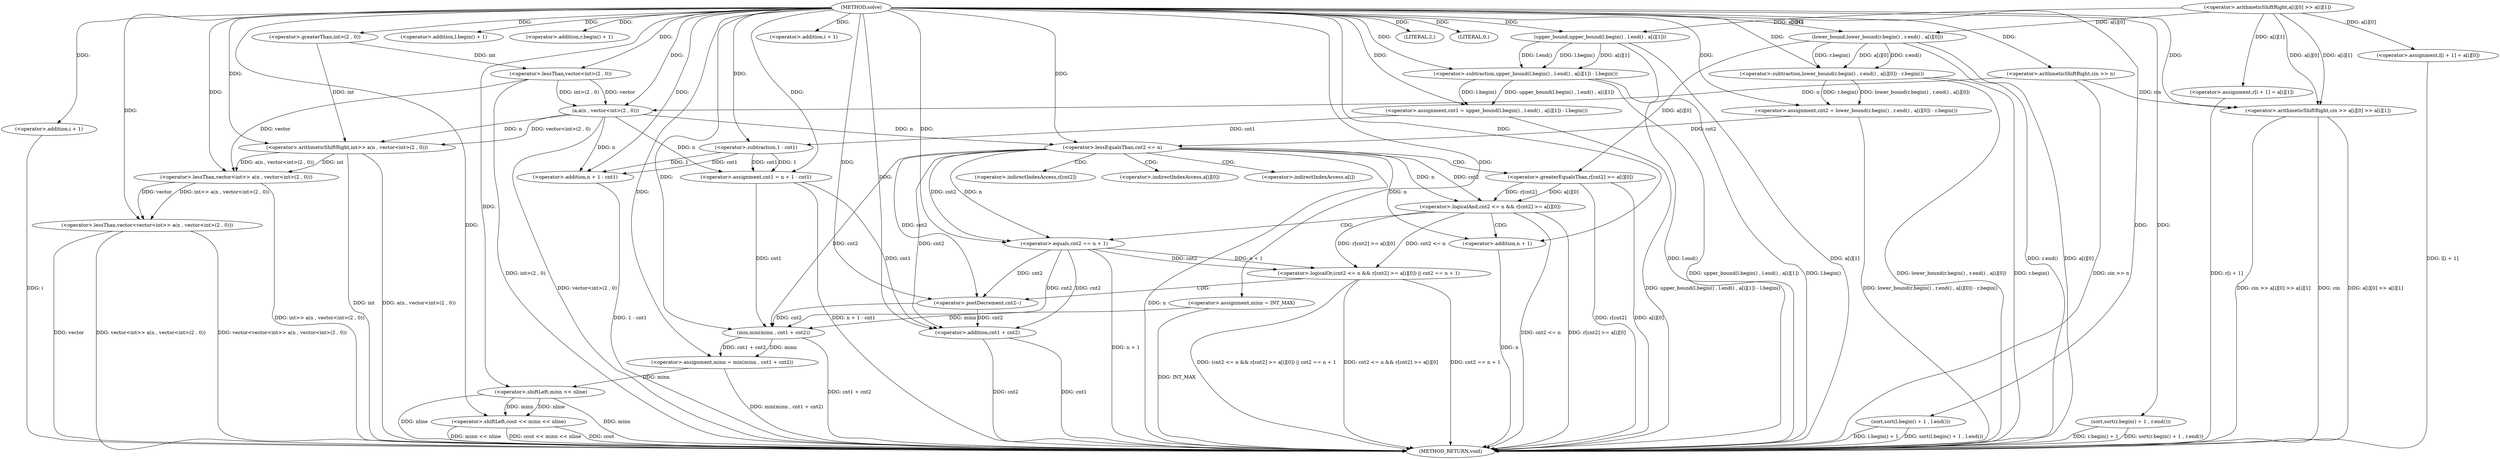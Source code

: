 digraph "solve" {  
"1000317" [label = "(METHOD,solve)" ]
"1000458" [label = "(METHOD_RETURN,void)" ]
"1000320" [label = "(<operator>.arithmeticShiftRight,cin >> n)" ]
"1000325" [label = "(<operator>.lessThan,vector<vector<int>> a(n , vector<int>(2 , 0)))" ]
"1000376" [label = "(sort,sort(l.begin() + 1 , l.end()))" ]
"1000381" [label = "(sort,sort(r.begin() + 1 , r.end()))" ]
"1000387" [label = "(<operator>.assignment,minn = INT_MAX)" ]
"1000453" [label = "(<operator>.shiftLeft,cout << minn << nline)" ]
"1000341" [label = "(<operator>.arithmeticShiftRight,cin >> a[i][0] >> a[i][1])" ]
"1000354" [label = "(<operator>.assignment,l[i + 1] = a[i][0])" ]
"1000365" [label = "(<operator>.assignment,r[i + 1] = a[i][1])" ]
"1000392" [label = "(<operator>.assignment,cnt1 = upper_bound(l.begin() , l.end() , a[i][1]) - l.begin())" ]
"1000404" [label = "(<operator>.assignment,cnt1 = n + 1 - cnt1)" ]
"1000412" [label = "(<operator>.assignment,cnt2 = lower_bound(r.begin() , r.end() , a[i][0]) - r.begin())" ]
"1000446" [label = "(<operator>.assignment,minn = min(minn , cnt1 + cnt2))" ]
"1000327" [label = "(<operator>.lessThan,vector<int>> a(n , vector<int>(2 , 0)))" ]
"1000377" [label = "(<operator>.addition,l.begin() + 1)" ]
"1000382" [label = "(<operator>.addition,r.begin() + 1)" ]
"1000425" [label = "(<operator>.logicalOr,(cnt2 <= n && r[cnt2] >= a[i][0]) || cnt2 == n + 1)" ]
"1000444" [label = "(<operator>.postDecrement,cnt2--)" ]
"1000455" [label = "(<operator>.shiftLeft,minn << nline)" ]
"1000329" [label = "(<operator>.arithmeticShiftRight,int>> a(n , vector<int>(2 , 0)))" ]
"1000343" [label = "(<operator>.arithmeticShiftRight,a[i][0] >> a[i][1])" ]
"1000394" [label = "(<operator>.subtraction,upper_bound(l.begin() , l.end() , a[i][1]) - l.begin())" ]
"1000406" [label = "(<operator>.addition,n + 1 - cnt1)" ]
"1000414" [label = "(<operator>.subtraction,lower_bound(r.begin() , r.end() , a[i][0]) - r.begin())" ]
"1000448" [label = "(min,min(minn , cnt1 + cnt2))" ]
"1000331" [label = "(a,a(n , vector<int>(2 , 0)))" ]
"1000357" [label = "(<operator>.addition,i + 1)" ]
"1000368" [label = "(<operator>.addition,i + 1)" ]
"1000395" [label = "(upper_bound,upper_bound(l.begin() , l.end() , a[i][1]))" ]
"1000408" [label = "(<operator>.subtraction,1 - cnt1)" ]
"1000415" [label = "(lower_bound,lower_bound(r.begin() , r.end() , a[i][0]))" ]
"1000426" [label = "(<operator>.logicalAnd,cnt2 <= n && r[cnt2] >= a[i][0])" ]
"1000439" [label = "(<operator>.equals,cnt2 == n + 1)" ]
"1000450" [label = "(<operator>.addition,cnt1 + cnt2)" ]
"1000333" [label = "(<operator>.lessThan,vector<int>(2 , 0))" ]
"1000427" [label = "(<operator>.lessEqualsThan,cnt2 <= n)" ]
"1000430" [label = "(<operator>.greaterEqualsThan,r[cnt2] >= a[i][0])" ]
"1000441" [label = "(<operator>.addition,n + 1)" ]
"1000335" [label = "(<operator>.greaterThan,int>(2 , 0))" ]
"1000338" [label = "(LITERAL,2,)" ]
"1000339" [label = "(LITERAL,0,)" ]
"1000431" [label = "(<operator>.indirectIndexAccess,r[cnt2])" ]
"1000434" [label = "(<operator>.indirectIndexAccess,a[i][0])" ]
"1000435" [label = "(<operator>.indirectIndexAccess,a[i])" ]
  "1000320" -> "1000458"  [ label = "DDG: cin >> n"] 
  "1000325" -> "1000458"  [ label = "DDG: vector"] 
  "1000329" -> "1000458"  [ label = "DDG: int"] 
  "1000333" -> "1000458"  [ label = "DDG: int>(2 , 0)"] 
  "1000331" -> "1000458"  [ label = "DDG: vector<int>(2 , 0)"] 
  "1000329" -> "1000458"  [ label = "DDG: a(n , vector<int>(2 , 0))"] 
  "1000327" -> "1000458"  [ label = "DDG: int>> a(n , vector<int>(2 , 0))"] 
  "1000325" -> "1000458"  [ label = "DDG: vector<int>> a(n , vector<int>(2 , 0))"] 
  "1000325" -> "1000458"  [ label = "DDG: vector<vector<int>> a(n , vector<int>(2 , 0))"] 
  "1000341" -> "1000458"  [ label = "DDG: cin"] 
  "1000341" -> "1000458"  [ label = "DDG: a[i][0] >> a[i][1]"] 
  "1000341" -> "1000458"  [ label = "DDG: cin >> a[i][0] >> a[i][1]"] 
  "1000354" -> "1000458"  [ label = "DDG: l[i + 1]"] 
  "1000368" -> "1000458"  [ label = "DDG: i"] 
  "1000365" -> "1000458"  [ label = "DDG: r[i + 1]"] 
  "1000376" -> "1000458"  [ label = "DDG: l.begin() + 1"] 
  "1000376" -> "1000458"  [ label = "DDG: sort(l.begin() + 1 , l.end())"] 
  "1000381" -> "1000458"  [ label = "DDG: r.begin() + 1"] 
  "1000381" -> "1000458"  [ label = "DDG: sort(r.begin() + 1 , r.end())"] 
  "1000395" -> "1000458"  [ label = "DDG: l.end()"] 
  "1000395" -> "1000458"  [ label = "DDG: a[i][1]"] 
  "1000394" -> "1000458"  [ label = "DDG: upper_bound(l.begin() , l.end() , a[i][1])"] 
  "1000394" -> "1000458"  [ label = "DDG: l.begin()"] 
  "1000392" -> "1000458"  [ label = "DDG: upper_bound(l.begin() , l.end() , a[i][1]) - l.begin()"] 
  "1000406" -> "1000458"  [ label = "DDG: 1 - cnt1"] 
  "1000404" -> "1000458"  [ label = "DDG: n + 1 - cnt1"] 
  "1000415" -> "1000458"  [ label = "DDG: r.end()"] 
  "1000415" -> "1000458"  [ label = "DDG: a[i][0]"] 
  "1000414" -> "1000458"  [ label = "DDG: lower_bound(r.begin() , r.end() , a[i][0])"] 
  "1000414" -> "1000458"  [ label = "DDG: r.begin()"] 
  "1000412" -> "1000458"  [ label = "DDG: lower_bound(r.begin() , r.end() , a[i][0]) - r.begin()"] 
  "1000427" -> "1000458"  [ label = "DDG: n"] 
  "1000426" -> "1000458"  [ label = "DDG: cnt2 <= n"] 
  "1000430" -> "1000458"  [ label = "DDG: r[cnt2]"] 
  "1000430" -> "1000458"  [ label = "DDG: a[i][0]"] 
  "1000426" -> "1000458"  [ label = "DDG: r[cnt2] >= a[i][0]"] 
  "1000425" -> "1000458"  [ label = "DDG: cnt2 <= n && r[cnt2] >= a[i][0]"] 
  "1000441" -> "1000458"  [ label = "DDG: n"] 
  "1000439" -> "1000458"  [ label = "DDG: n + 1"] 
  "1000425" -> "1000458"  [ label = "DDG: cnt2 == n + 1"] 
  "1000425" -> "1000458"  [ label = "DDG: (cnt2 <= n && r[cnt2] >= a[i][0]) || cnt2 == n + 1"] 
  "1000450" -> "1000458"  [ label = "DDG: cnt1"] 
  "1000450" -> "1000458"  [ label = "DDG: cnt2"] 
  "1000448" -> "1000458"  [ label = "DDG: cnt1 + cnt2"] 
  "1000446" -> "1000458"  [ label = "DDG: min(minn , cnt1 + cnt2)"] 
  "1000455" -> "1000458"  [ label = "DDG: minn"] 
  "1000453" -> "1000458"  [ label = "DDG: minn << nline"] 
  "1000453" -> "1000458"  [ label = "DDG: cout << minn << nline"] 
  "1000455" -> "1000458"  [ label = "DDG: nline"] 
  "1000387" -> "1000458"  [ label = "DDG: INT_MAX"] 
  "1000453" -> "1000458"  [ label = "DDG: cout"] 
  "1000317" -> "1000387"  [ label = "DDG: "] 
  "1000317" -> "1000320"  [ label = "DDG: "] 
  "1000327" -> "1000325"  [ label = "DDG: vector"] 
  "1000317" -> "1000325"  [ label = "DDG: "] 
  "1000327" -> "1000325"  [ label = "DDG: int>> a(n , vector<int>(2 , 0))"] 
  "1000343" -> "1000354"  [ label = "DDG: a[i][0]"] 
  "1000343" -> "1000365"  [ label = "DDG: a[i][1]"] 
  "1000317" -> "1000376"  [ label = "DDG: "] 
  "1000317" -> "1000381"  [ label = "DDG: "] 
  "1000394" -> "1000392"  [ label = "DDG: l.begin()"] 
  "1000394" -> "1000392"  [ label = "DDG: upper_bound(l.begin() , l.end() , a[i][1])"] 
  "1000331" -> "1000404"  [ label = "DDG: n"] 
  "1000317" -> "1000404"  [ label = "DDG: "] 
  "1000408" -> "1000404"  [ label = "DDG: cnt1"] 
  "1000408" -> "1000404"  [ label = "DDG: 1"] 
  "1000414" -> "1000412"  [ label = "DDG: r.begin()"] 
  "1000414" -> "1000412"  [ label = "DDG: lower_bound(r.begin() , r.end() , a[i][0])"] 
  "1000448" -> "1000446"  [ label = "DDG: cnt1 + cnt2"] 
  "1000448" -> "1000446"  [ label = "DDG: minn"] 
  "1000317" -> "1000453"  [ label = "DDG: "] 
  "1000455" -> "1000453"  [ label = "DDG: nline"] 
  "1000455" -> "1000453"  [ label = "DDG: minn"] 
  "1000333" -> "1000327"  [ label = "DDG: vector"] 
  "1000317" -> "1000327"  [ label = "DDG: "] 
  "1000329" -> "1000327"  [ label = "DDG: a(n , vector<int>(2 , 0))"] 
  "1000329" -> "1000327"  [ label = "DDG: int"] 
  "1000320" -> "1000341"  [ label = "DDG: cin"] 
  "1000317" -> "1000341"  [ label = "DDG: "] 
  "1000343" -> "1000341"  [ label = "DDG: a[i][0]"] 
  "1000343" -> "1000341"  [ label = "DDG: a[i][1]"] 
  "1000317" -> "1000377"  [ label = "DDG: "] 
  "1000317" -> "1000382"  [ label = "DDG: "] 
  "1000317" -> "1000392"  [ label = "DDG: "] 
  "1000317" -> "1000412"  [ label = "DDG: "] 
  "1000317" -> "1000446"  [ label = "DDG: "] 
  "1000446" -> "1000455"  [ label = "DDG: minn"] 
  "1000317" -> "1000455"  [ label = "DDG: "] 
  "1000335" -> "1000329"  [ label = "DDG: int"] 
  "1000317" -> "1000329"  [ label = "DDG: "] 
  "1000331" -> "1000329"  [ label = "DDG: vector<int>(2 , 0)"] 
  "1000331" -> "1000329"  [ label = "DDG: n"] 
  "1000395" -> "1000394"  [ label = "DDG: l.end()"] 
  "1000395" -> "1000394"  [ label = "DDG: l.begin()"] 
  "1000395" -> "1000394"  [ label = "DDG: a[i][1]"] 
  "1000317" -> "1000394"  [ label = "DDG: "] 
  "1000331" -> "1000406"  [ label = "DDG: n"] 
  "1000317" -> "1000406"  [ label = "DDG: "] 
  "1000408" -> "1000406"  [ label = "DDG: cnt1"] 
  "1000408" -> "1000406"  [ label = "DDG: 1"] 
  "1000415" -> "1000414"  [ label = "DDG: a[i][0]"] 
  "1000415" -> "1000414"  [ label = "DDG: r.end()"] 
  "1000415" -> "1000414"  [ label = "DDG: r.begin()"] 
  "1000317" -> "1000414"  [ label = "DDG: "] 
  "1000426" -> "1000425"  [ label = "DDG: r[cnt2] >= a[i][0]"] 
  "1000426" -> "1000425"  [ label = "DDG: cnt2 <= n"] 
  "1000439" -> "1000425"  [ label = "DDG: n + 1"] 
  "1000439" -> "1000425"  [ label = "DDG: cnt2"] 
  "1000427" -> "1000444"  [ label = "DDG: cnt2"] 
  "1000439" -> "1000444"  [ label = "DDG: cnt2"] 
  "1000317" -> "1000444"  [ label = "DDG: "] 
  "1000387" -> "1000448"  [ label = "DDG: minn"] 
  "1000317" -> "1000448"  [ label = "DDG: "] 
  "1000404" -> "1000448"  [ label = "DDG: cnt1"] 
  "1000427" -> "1000448"  [ label = "DDG: cnt2"] 
  "1000439" -> "1000448"  [ label = "DDG: cnt2"] 
  "1000444" -> "1000448"  [ label = "DDG: cnt2"] 
  "1000320" -> "1000331"  [ label = "DDG: n"] 
  "1000317" -> "1000331"  [ label = "DDG: "] 
  "1000333" -> "1000331"  [ label = "DDG: int>(2 , 0)"] 
  "1000333" -> "1000331"  [ label = "DDG: vector"] 
  "1000317" -> "1000357"  [ label = "DDG: "] 
  "1000317" -> "1000368"  [ label = "DDG: "] 
  "1000317" -> "1000395"  [ label = "DDG: "] 
  "1000343" -> "1000395"  [ label = "DDG: a[i][1]"] 
  "1000317" -> "1000408"  [ label = "DDG: "] 
  "1000392" -> "1000408"  [ label = "DDG: cnt1"] 
  "1000317" -> "1000415"  [ label = "DDG: "] 
  "1000343" -> "1000415"  [ label = "DDG: a[i][0]"] 
  "1000427" -> "1000426"  [ label = "DDG: cnt2"] 
  "1000427" -> "1000426"  [ label = "DDG: n"] 
  "1000430" -> "1000426"  [ label = "DDG: a[i][0]"] 
  "1000430" -> "1000426"  [ label = "DDG: r[cnt2]"] 
  "1000427" -> "1000439"  [ label = "DDG: cnt2"] 
  "1000317" -> "1000439"  [ label = "DDG: "] 
  "1000427" -> "1000439"  [ label = "DDG: n"] 
  "1000404" -> "1000450"  [ label = "DDG: cnt1"] 
  "1000317" -> "1000450"  [ label = "DDG: "] 
  "1000427" -> "1000450"  [ label = "DDG: cnt2"] 
  "1000439" -> "1000450"  [ label = "DDG: cnt2"] 
  "1000444" -> "1000450"  [ label = "DDG: cnt2"] 
  "1000317" -> "1000333"  [ label = "DDG: "] 
  "1000335" -> "1000333"  [ label = "DDG: int"] 
  "1000412" -> "1000427"  [ label = "DDG: cnt2"] 
  "1000317" -> "1000427"  [ label = "DDG: "] 
  "1000331" -> "1000427"  [ label = "DDG: n"] 
  "1000415" -> "1000430"  [ label = "DDG: a[i][0]"] 
  "1000427" -> "1000441"  [ label = "DDG: n"] 
  "1000317" -> "1000441"  [ label = "DDG: "] 
  "1000317" -> "1000335"  [ label = "DDG: "] 
  "1000317" -> "1000338"  [ label = "DDG: "] 
  "1000317" -> "1000339"  [ label = "DDG: "] 
  "1000425" -> "1000444"  [ label = "CDG: "] 
  "1000426" -> "1000439"  [ label = "CDG: "] 
  "1000426" -> "1000441"  [ label = "CDG: "] 
  "1000427" -> "1000434"  [ label = "CDG: "] 
  "1000427" -> "1000430"  [ label = "CDG: "] 
  "1000427" -> "1000431"  [ label = "CDG: "] 
  "1000427" -> "1000435"  [ label = "CDG: "] 
}

